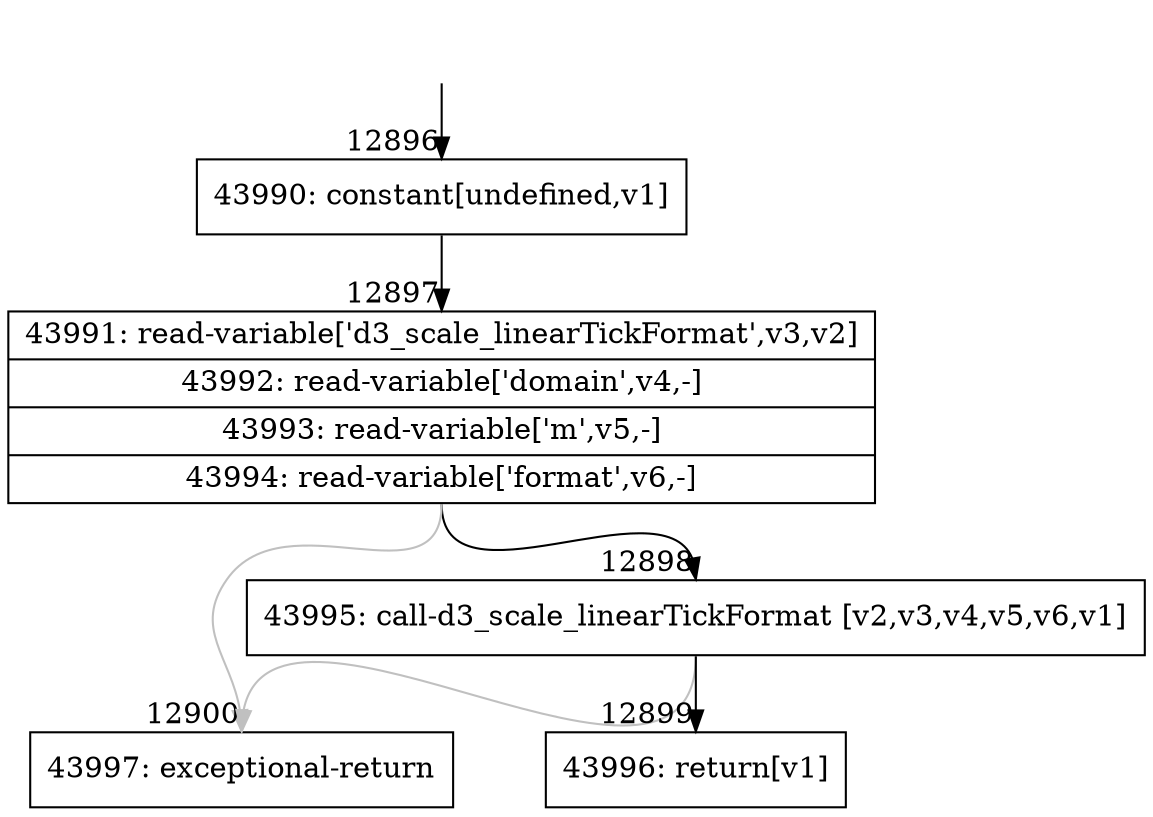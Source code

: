 digraph {
rankdir="TD"
BB_entry1193[shape=none,label=""];
BB_entry1193 -> BB12896 [tailport=s, headport=n, headlabel="    12896"]
BB12896 [shape=record label="{43990: constant[undefined,v1]}" ] 
BB12896 -> BB12897 [tailport=s, headport=n, headlabel="      12897"]
BB12897 [shape=record label="{43991: read-variable['d3_scale_linearTickFormat',v3,v2]|43992: read-variable['domain',v4,-]|43993: read-variable['m',v5,-]|43994: read-variable['format',v6,-]}" ] 
BB12897 -> BB12898 [tailport=s, headport=n, headlabel="      12898"]
BB12897 -> BB12900 [tailport=s, headport=n, color=gray, headlabel="      12900"]
BB12898 [shape=record label="{43995: call-d3_scale_linearTickFormat [v2,v3,v4,v5,v6,v1]}" ] 
BB12898 -> BB12899 [tailport=s, headport=n, headlabel="      12899"]
BB12898 -> BB12900 [tailport=s, headport=n, color=gray]
BB12899 [shape=record label="{43996: return[v1]}" ] 
BB12900 [shape=record label="{43997: exceptional-return}" ] 
//#$~ 7682
}
